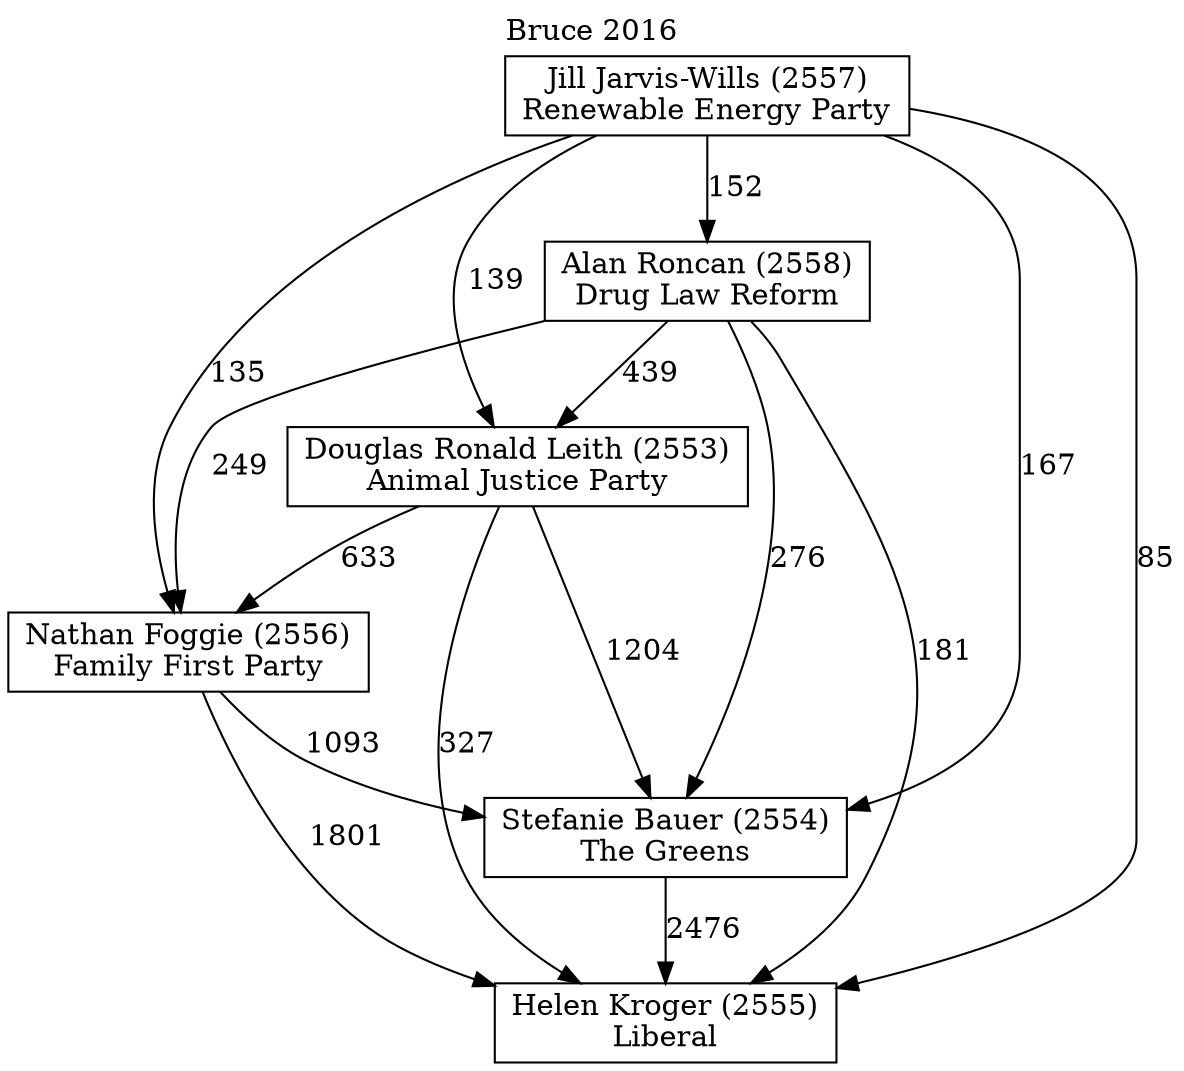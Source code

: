 // House preference flow
digraph "Helen Kroger (2555)_Bruce_2016" {
	graph [label="Bruce 2016" labelloc=t mclimit=10]
	node [shape=box]
	"Alan Roncan (2558)" [label="Alan Roncan (2558)
Drug Law Reform"]
	"Helen Kroger (2555)" [label="Helen Kroger (2555)
Liberal"]
	"Nathan Foggie (2556)" [label="Nathan Foggie (2556)
Family First Party"]
	"Douglas Ronald Leith (2553)" [label="Douglas Ronald Leith (2553)
Animal Justice Party"]
	"Stefanie Bauer (2554)" [label="Stefanie Bauer (2554)
The Greens"]
	"Jill Jarvis-Wills (2557)" [label="Jill Jarvis-Wills (2557)
Renewable Energy Party"]
	"Douglas Ronald Leith (2553)" -> "Nathan Foggie (2556)" [label=633]
	"Stefanie Bauer (2554)" -> "Helen Kroger (2555)" [label=2476]
	"Alan Roncan (2558)" -> "Helen Kroger (2555)" [label=181]
	"Alan Roncan (2558)" -> "Douglas Ronald Leith (2553)" [label=439]
	"Jill Jarvis-Wills (2557)" -> "Douglas Ronald Leith (2553)" [label=139]
	"Jill Jarvis-Wills (2557)" -> "Stefanie Bauer (2554)" [label=167]
	"Nathan Foggie (2556)" -> "Helen Kroger (2555)" [label=1801]
	"Nathan Foggie (2556)" -> "Stefanie Bauer (2554)" [label=1093]
	"Alan Roncan (2558)" -> "Nathan Foggie (2556)" [label=249]
	"Jill Jarvis-Wills (2557)" -> "Alan Roncan (2558)" [label=152]
	"Douglas Ronald Leith (2553)" -> "Stefanie Bauer (2554)" [label=1204]
	"Douglas Ronald Leith (2553)" -> "Helen Kroger (2555)" [label=327]
	"Jill Jarvis-Wills (2557)" -> "Helen Kroger (2555)" [label=85]
	"Alan Roncan (2558)" -> "Stefanie Bauer (2554)" [label=276]
	"Jill Jarvis-Wills (2557)" -> "Nathan Foggie (2556)" [label=135]
}
